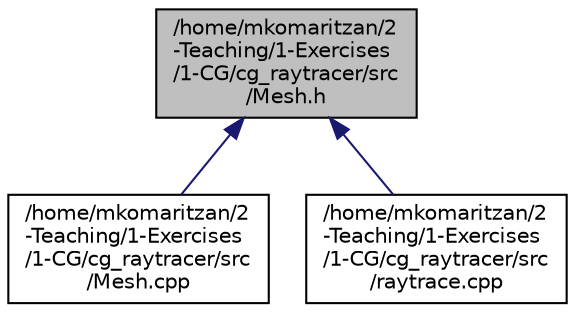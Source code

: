 digraph "/home/mkomaritzan/2-Teaching/1-Exercises/1-CG/cg_raytracer/src/Mesh.h"
{
  edge [fontname="Helvetica",fontsize="10",labelfontname="Helvetica",labelfontsize="10"];
  node [fontname="Helvetica",fontsize="10",shape=record];
  Node15 [label="/home/mkomaritzan/2\l-Teaching/1-Exercises\l/1-CG/cg_raytracer/src\l/Mesh.h",height=0.2,width=0.4,color="black", fillcolor="grey75", style="filled", fontcolor="black"];
  Node15 -> Node16 [dir="back",color="midnightblue",fontsize="10",style="solid",fontname="Helvetica"];
  Node16 [label="/home/mkomaritzan/2\l-Teaching/1-Exercises\l/1-CG/cg_raytracer/src\l/Mesh.cpp",height=0.2,width=0.4,color="black", fillcolor="white", style="filled",URL="$Mesh_8cpp.html"];
  Node15 -> Node17 [dir="back",color="midnightblue",fontsize="10",style="solid",fontname="Helvetica"];
  Node17 [label="/home/mkomaritzan/2\l-Teaching/1-Exercises\l/1-CG/cg_raytracer/src\l/raytrace.cpp",height=0.2,width=0.4,color="black", fillcolor="white", style="filled",URL="$raytrace_8cpp.html"];
}

